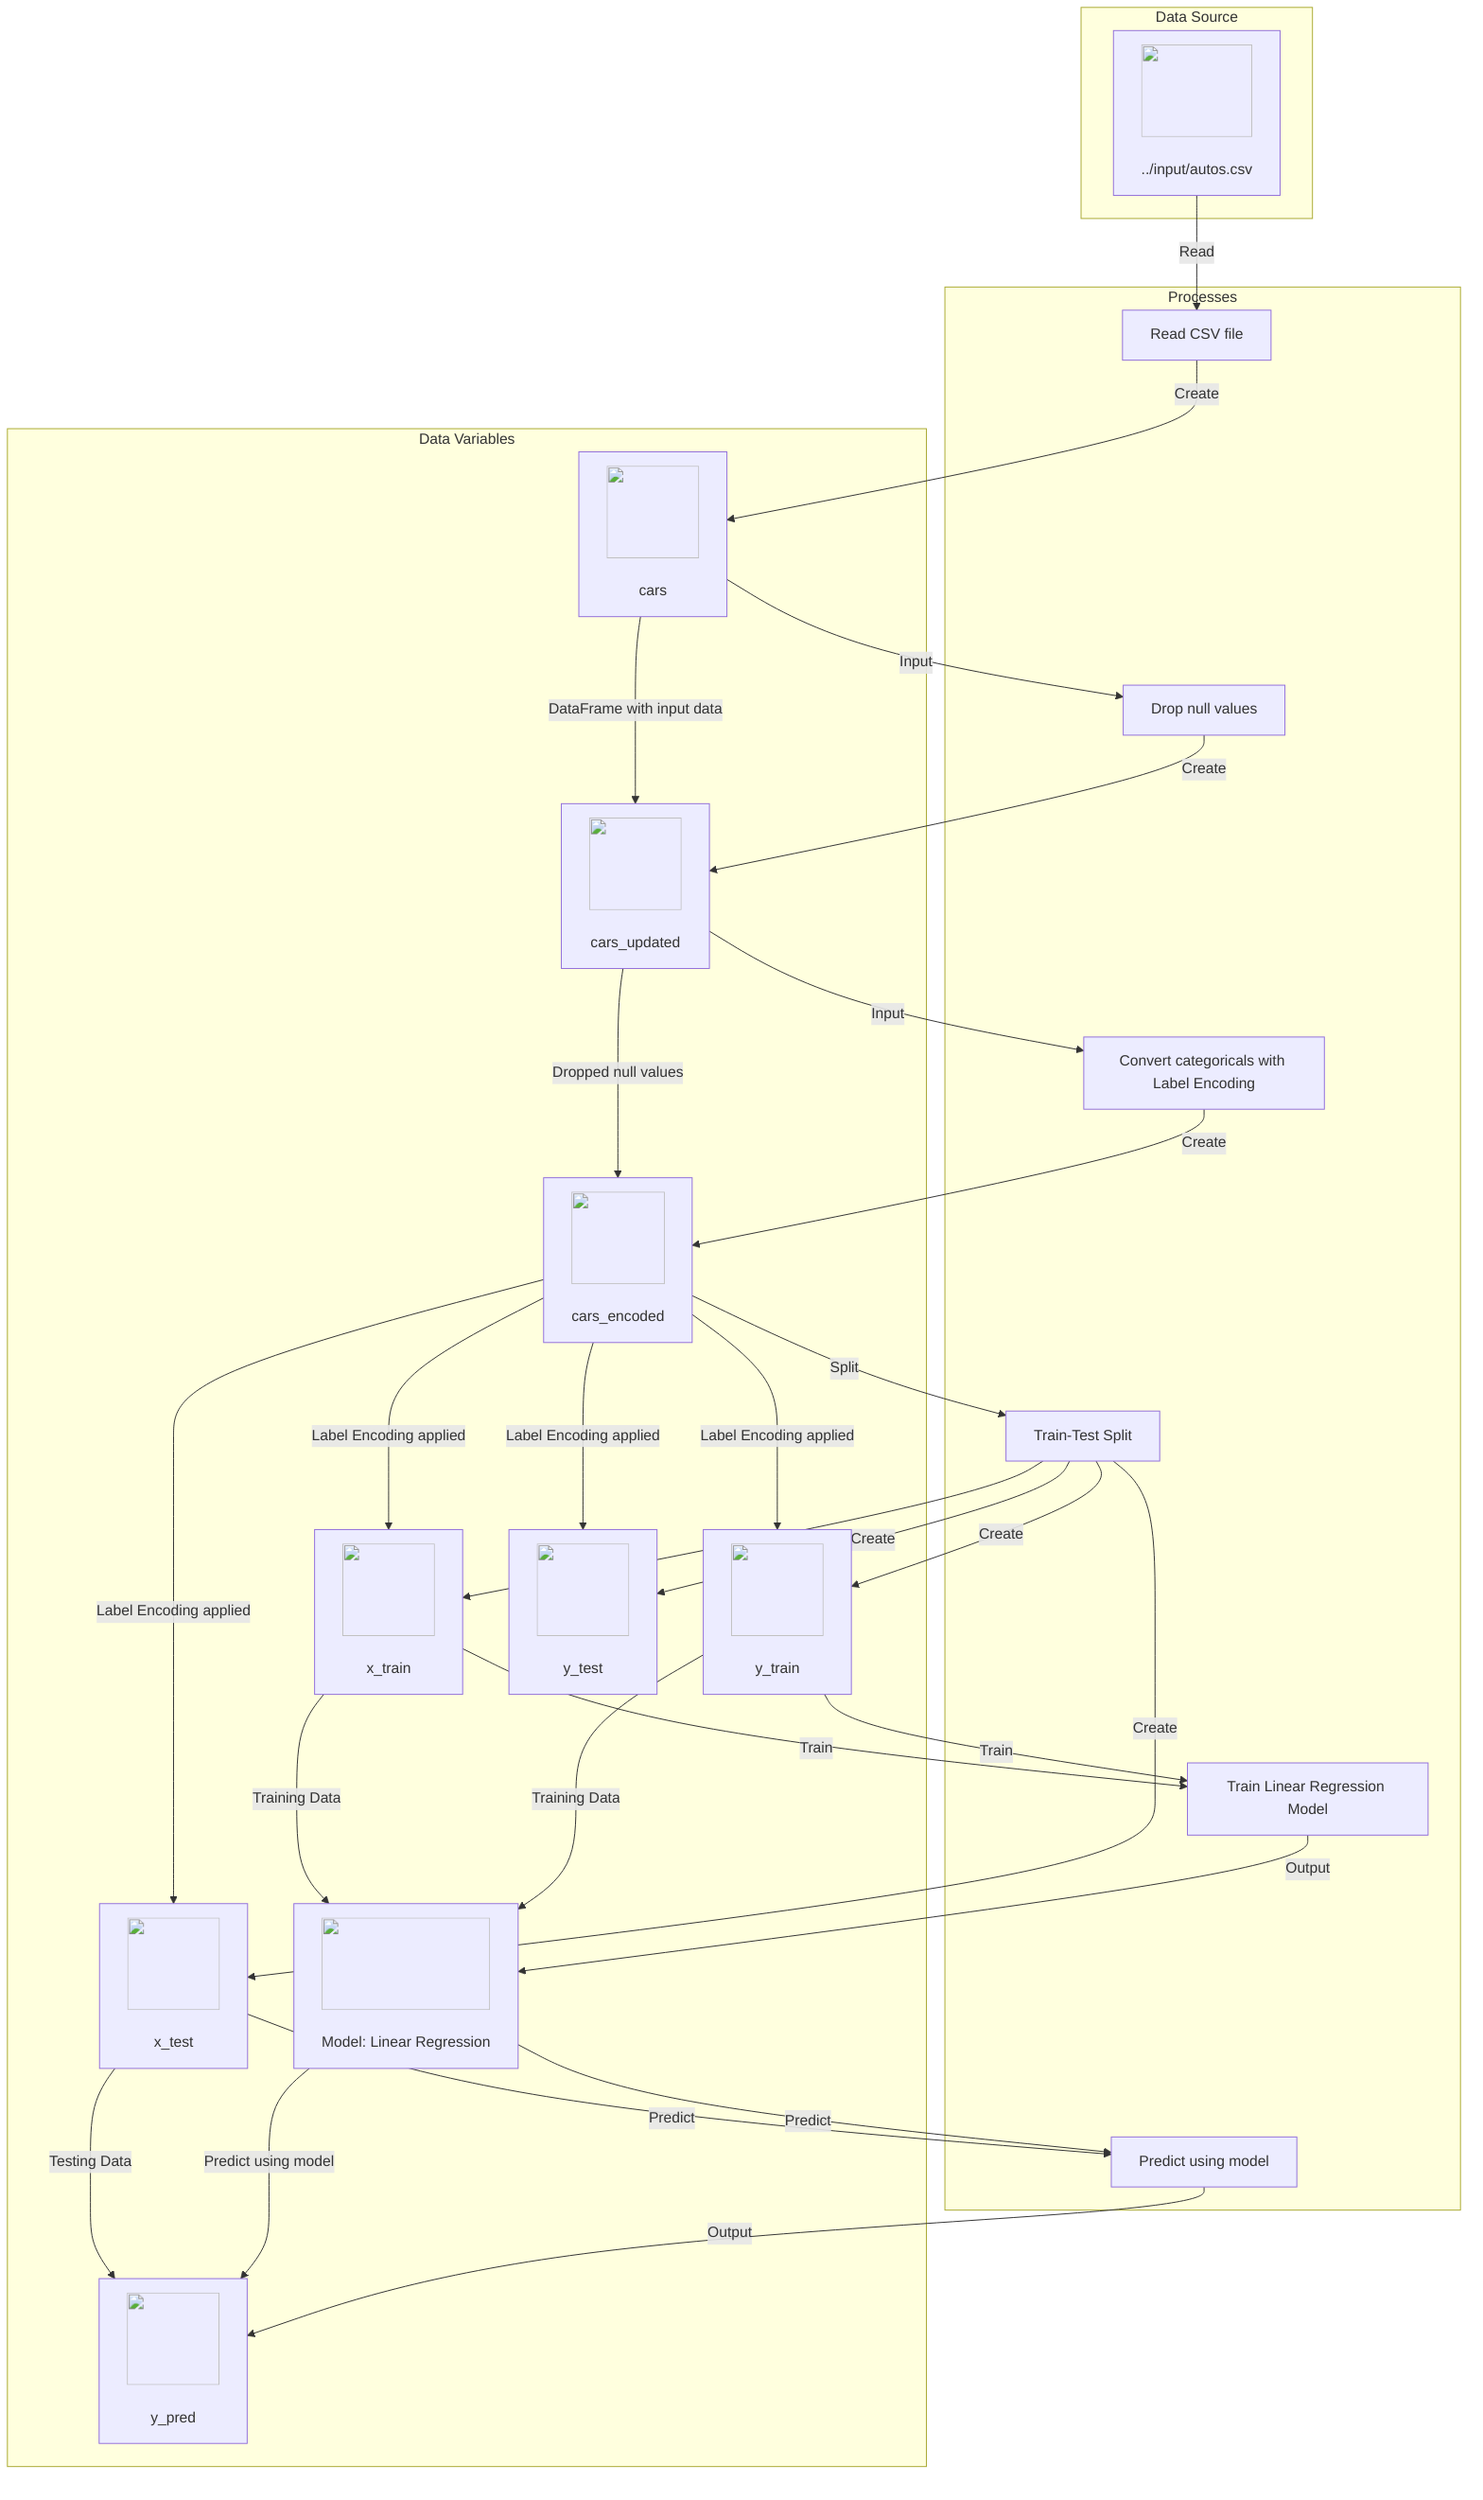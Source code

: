 flowchart TD
    %% Data Sources
    subgraph data_sources [Data Source]
        DS1["<img src='icons/file.svg' width=100 height=100/> <br/> ../input/autos.csv"]
    end

    %% Data Variables
    subgraph data_variables [Data Variables]
        DV1["<img src='icons/table.svg' width=100 height=100/> <br/> cars"] -- "DataFrame with input data" --> DV2["<img src='icons/row_split.svg' width=100 height=100/> <br/> cars_updated"]
        DV2 -- "Dropped null values" --> DV3["<img src='icons/column_split.svg' width=100 height=100/> <br/> cars_encoded"]
        DV3 -- "Label Encoding applied" --> DV4["<img src='icons/brain.svg' width=100 height=100/> <br/> x_train"]
        DV3 -- "Label Encoding applied" --> DV5["<img src='icons/brain.svg' width=100 height=100/> <br/> x_test"]
        DV3 -- "Label Encoding applied" --> DV6["<img src='icons/brain.svg' width=100 height=100/> <br/> y_train"]
        DV3 -- "Label Encoding applied" --> DV7["<img src='icons/brain.svg' width=100 height=100/> <br/> y_test"]
        DV4 -- "Training Data" --> DV8["<img src='icons/brain.svg' width=100 height=100/> <br/> Model: Linear Regression"]
        DV6 -- "Training Data" --> DV8
        DV5 -- "Testing Data" --> DV9["<img src='icons/brain.svg' width=100 height=100/> <br/> y_pred"]
        DV8 -- "Predict using model" --> DV9
    end

    %% Processes
    subgraph processes [Processes]
        P1["Read CSV file"]
        P2["Drop null values"]
        P3["Convert categoricals with Label Encoding"]
        P4["Train-Test Split"]
        P5["Train Linear Regression Model"]
        P6["Predict using model"]
    end

    %% Connections (Data Flow)
    DS1 -->|Read| P1
    P1 -->|Create| DV1
    DV1 -->|Input| P2
    P2 -->|Create| DV2
    DV2 -->|Input| P3
    P3 -->|Create| DV3
    DV3 -->|Split| P4
    P4 -->|Create| DV4
    P4 -->|Create| DV5
    P4 -->|Create| DV6
    P4 -->|Create| DV7
    DV4 -->|Train| P5
    DV6 -->|Train| P5
    P5 -->|Output| DV8
    DV5 -->|Predict| P6
    DV8 -->|Predict| P6
    P6 -->|Output| DV9